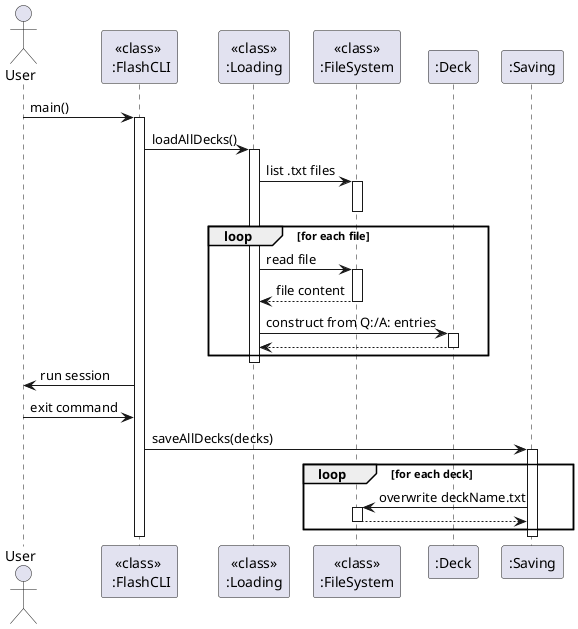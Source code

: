 @startuml
actor User
participant "<<class>> \n :FlashCLI" as FlashCLI
participant "<<class>>\n:Loading" as Loading
participant "<<class>>\n:FileSystem" as FileSystem
participant ":Deck" as Deck
participant ":Saving" as Saving
User -> FlashCLI : main()
activate FlashCLI

FlashCLI -> Loading : loadAllDecks()
activate Loading
Loading -> FileSystem : list .txt files
activate FileSystem
deactivate FileSystem

loop for each file
    Loading -> FileSystem : read file
    activate FileSystem
    FileSystem --> Loading : file content
    deactivate FileSystem

    Loading -> Deck : construct from Q:/A: entries
    activate Deck
    Deck --> Loading
    deactivate Deck
end
deactivate Loading

FlashCLI -> User : run session

User -> FlashCLI : exit command

FlashCLI -> Saving : saveAllDecks(decks)
activate Saving
loop for each deck
    Saving -> FileSystem : overwrite deckName.txt
    activate FileSystem
    FileSystem --> Saving
    deactivate FileSystem
end
deactivate Saving
deactivate FlashCLI
@enduml